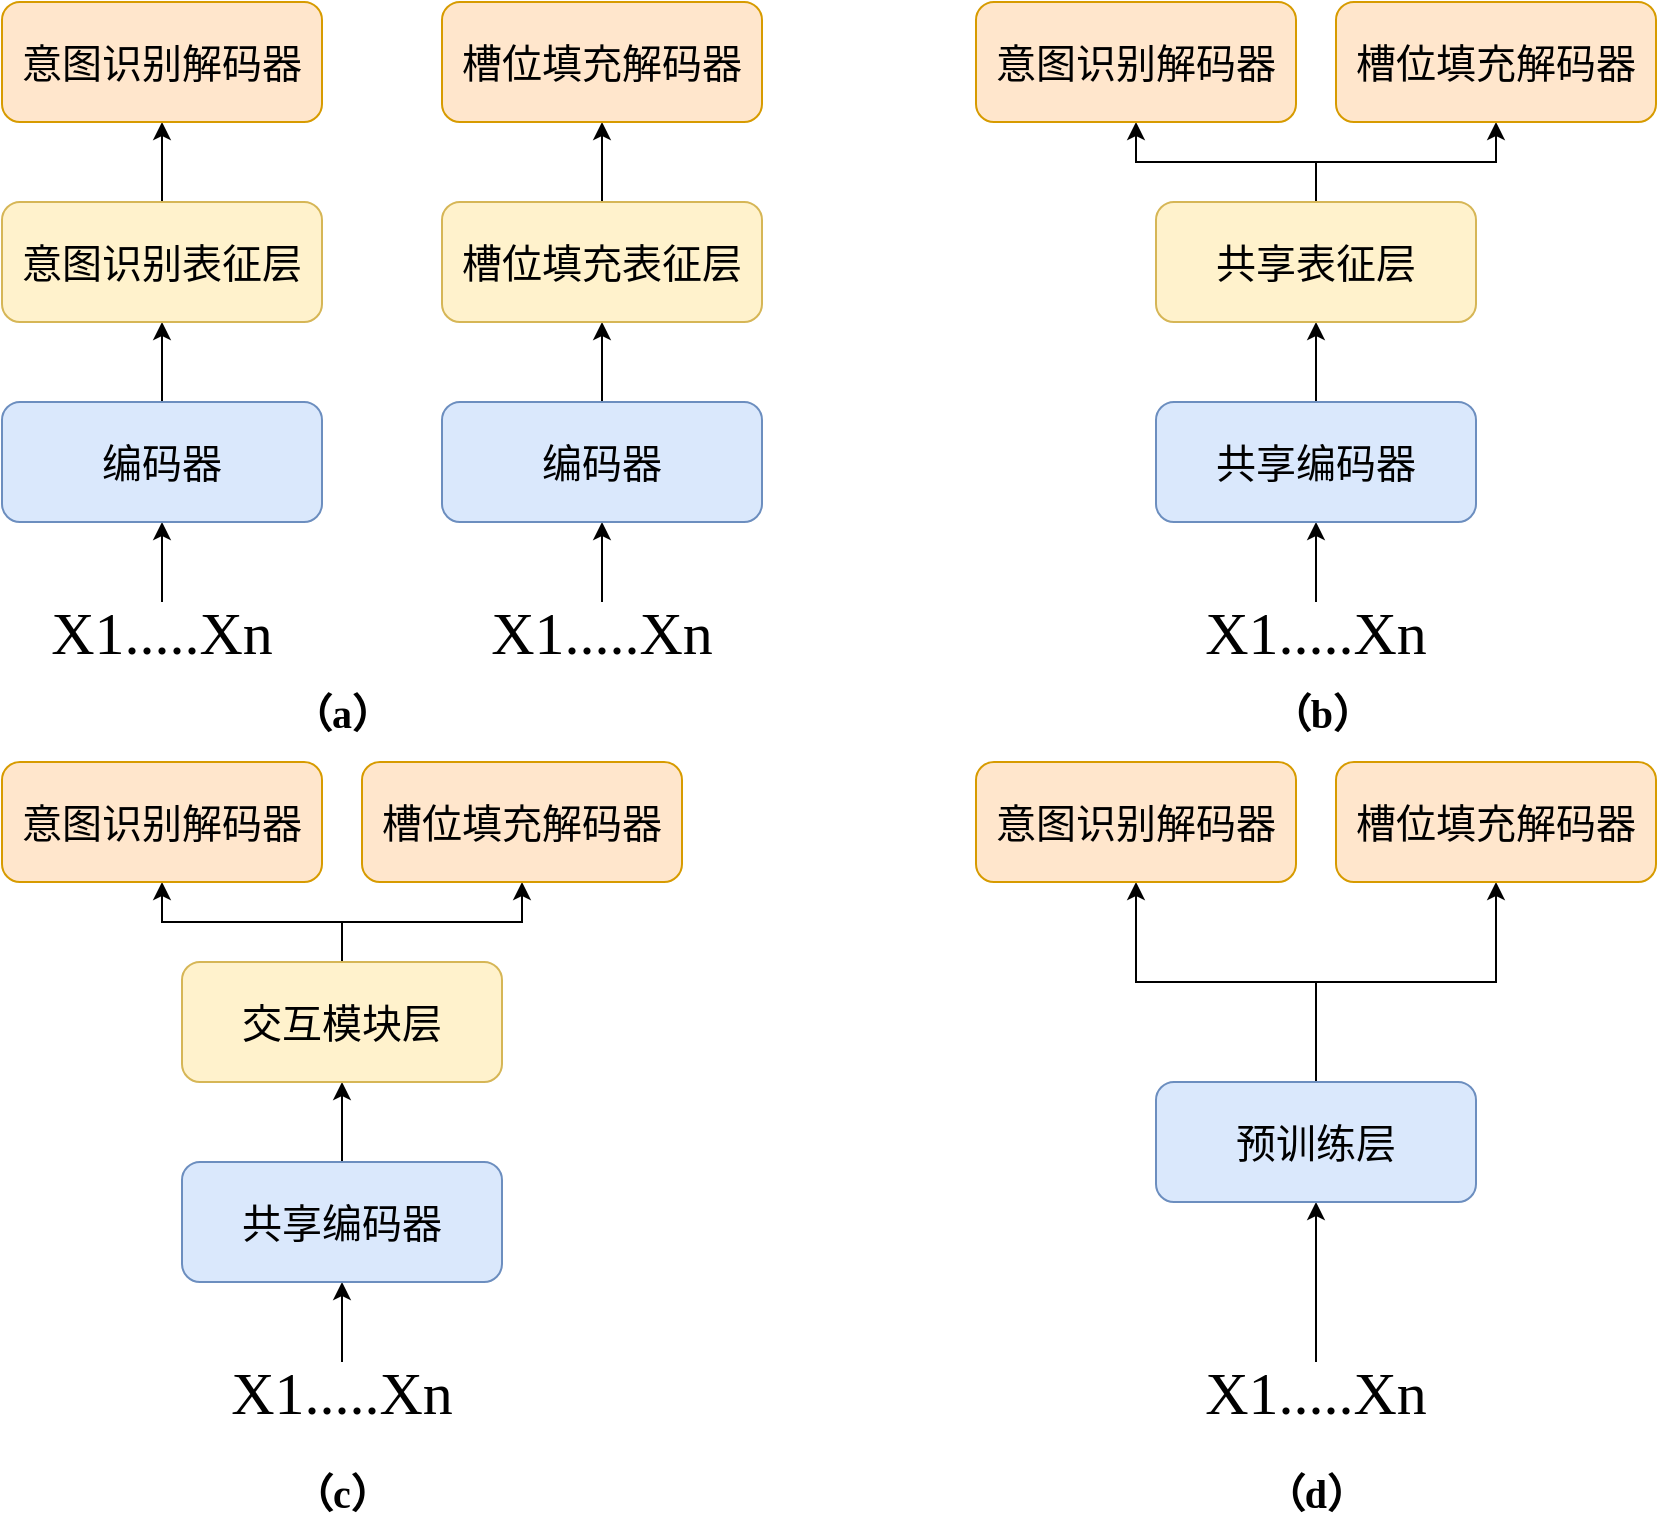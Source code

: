 <mxfile version="23.1.8" type="github">
  <diagram name="第 1 页" id="Dberdy4dZUjx69q1VtEc">
    <mxGraphModel dx="2074" dy="1118" grid="1" gridSize="10" guides="1" tooltips="1" connect="1" arrows="1" fold="1" page="1" pageScale="1" pageWidth="827" pageHeight="1169" math="0" shadow="0">
      <root>
        <mxCell id="0" />
        <mxCell id="1" parent="0" />
        <mxCell id="aFbI61cHflsxZHIWJsxg-5" style="edgeStyle=orthogonalEdgeStyle;rounded=0;orthogonalLoop=1;jettySize=auto;html=1;exitX=0.5;exitY=0;exitDx=0;exitDy=0;entryX=0.5;entryY=1;entryDx=0;entryDy=0;" edge="1" parent="1" source="aFbI61cHflsxZHIWJsxg-1" target="aFbI61cHflsxZHIWJsxg-2">
          <mxGeometry relative="1" as="geometry" />
        </mxCell>
        <mxCell id="aFbI61cHflsxZHIWJsxg-1" value="X1.....Xn" style="text;html=1;align=center;verticalAlign=middle;whiteSpace=wrap;rounded=0;fontFamily=Times New Roman;fontSize=30;" vertex="1" parent="1">
          <mxGeometry x="5" y="300" width="150" height="30" as="geometry" />
        </mxCell>
        <mxCell id="aFbI61cHflsxZHIWJsxg-6" style="edgeStyle=orthogonalEdgeStyle;rounded=0;orthogonalLoop=1;jettySize=auto;html=1;exitX=0.5;exitY=0;exitDx=0;exitDy=0;entryX=0.5;entryY=1;entryDx=0;entryDy=0;" edge="1" parent="1" source="aFbI61cHflsxZHIWJsxg-2" target="aFbI61cHflsxZHIWJsxg-3">
          <mxGeometry relative="1" as="geometry" />
        </mxCell>
        <mxCell id="aFbI61cHflsxZHIWJsxg-2" value="编码器" style="rounded=1;whiteSpace=wrap;html=1;fontFamily=Times New Roman;fontSize=20;fillColor=#dae8fc;strokeColor=#6c8ebf;" vertex="1" parent="1">
          <mxGeometry y="200" width="160" height="60" as="geometry" />
        </mxCell>
        <mxCell id="aFbI61cHflsxZHIWJsxg-7" style="edgeStyle=orthogonalEdgeStyle;rounded=0;orthogonalLoop=1;jettySize=auto;html=1;exitX=0.5;exitY=0;exitDx=0;exitDy=0;entryX=0.5;entryY=1;entryDx=0;entryDy=0;" edge="1" parent="1" source="aFbI61cHflsxZHIWJsxg-3" target="aFbI61cHflsxZHIWJsxg-4">
          <mxGeometry relative="1" as="geometry" />
        </mxCell>
        <mxCell id="aFbI61cHflsxZHIWJsxg-3" value="意图识别表征层" style="rounded=1;whiteSpace=wrap;html=1;fontFamily=Times New Roman;fontSize=20;fillColor=#fff2cc;strokeColor=#d6b656;" vertex="1" parent="1">
          <mxGeometry y="100" width="160" height="60" as="geometry" />
        </mxCell>
        <mxCell id="aFbI61cHflsxZHIWJsxg-4" value="意图识别解码器" style="rounded=1;whiteSpace=wrap;html=1;fontFamily=Times New Roman;fontSize=20;fillColor=#ffe6cc;strokeColor=#d79b00;" vertex="1" parent="1">
          <mxGeometry width="160" height="60" as="geometry" />
        </mxCell>
        <mxCell id="aFbI61cHflsxZHIWJsxg-8" style="edgeStyle=orthogonalEdgeStyle;rounded=0;orthogonalLoop=1;jettySize=auto;html=1;exitX=0.5;exitY=0;exitDx=0;exitDy=0;entryX=0.5;entryY=1;entryDx=0;entryDy=0;" edge="1" source="aFbI61cHflsxZHIWJsxg-9" target="aFbI61cHflsxZHIWJsxg-11" parent="1">
          <mxGeometry relative="1" as="geometry" />
        </mxCell>
        <mxCell id="aFbI61cHflsxZHIWJsxg-9" value="X1.....Xn" style="text;html=1;align=center;verticalAlign=middle;whiteSpace=wrap;rounded=0;fontFamily=Times New Roman;fontSize=30;" vertex="1" parent="1">
          <mxGeometry x="225" y="300" width="150" height="30" as="geometry" />
        </mxCell>
        <mxCell id="aFbI61cHflsxZHIWJsxg-10" style="edgeStyle=orthogonalEdgeStyle;rounded=0;orthogonalLoop=1;jettySize=auto;html=1;exitX=0.5;exitY=0;exitDx=0;exitDy=0;entryX=0.5;entryY=1;entryDx=0;entryDy=0;" edge="1" source="aFbI61cHflsxZHIWJsxg-11" target="aFbI61cHflsxZHIWJsxg-13" parent="1">
          <mxGeometry relative="1" as="geometry" />
        </mxCell>
        <mxCell id="aFbI61cHflsxZHIWJsxg-11" value="编码器" style="rounded=1;whiteSpace=wrap;html=1;fontFamily=Times New Roman;fontSize=20;fillColor=#dae8fc;strokeColor=#6c8ebf;" vertex="1" parent="1">
          <mxGeometry x="220" y="200" width="160" height="60" as="geometry" />
        </mxCell>
        <mxCell id="aFbI61cHflsxZHIWJsxg-12" style="edgeStyle=orthogonalEdgeStyle;rounded=0;orthogonalLoop=1;jettySize=auto;html=1;exitX=0.5;exitY=0;exitDx=0;exitDy=0;entryX=0.5;entryY=1;entryDx=0;entryDy=0;" edge="1" source="aFbI61cHflsxZHIWJsxg-13" target="aFbI61cHflsxZHIWJsxg-14" parent="1">
          <mxGeometry relative="1" as="geometry" />
        </mxCell>
        <mxCell id="aFbI61cHflsxZHIWJsxg-13" value="槽位填充表征层" style="rounded=1;whiteSpace=wrap;html=1;fontFamily=Times New Roman;fontSize=20;fillColor=#fff2cc;strokeColor=#d6b656;" vertex="1" parent="1">
          <mxGeometry x="220" y="100" width="160" height="60" as="geometry" />
        </mxCell>
        <mxCell id="aFbI61cHflsxZHIWJsxg-14" value="槽位填充解码器" style="rounded=1;whiteSpace=wrap;html=1;fontFamily=Times New Roman;fontSize=20;fillColor=#ffe6cc;strokeColor=#d79b00;" vertex="1" parent="1">
          <mxGeometry x="220" width="160" height="60" as="geometry" />
        </mxCell>
        <mxCell id="aFbI61cHflsxZHIWJsxg-15" style="edgeStyle=orthogonalEdgeStyle;rounded=0;orthogonalLoop=1;jettySize=auto;html=1;exitX=0.5;exitY=0;exitDx=0;exitDy=0;entryX=0.5;entryY=1;entryDx=0;entryDy=0;" edge="1" source="aFbI61cHflsxZHIWJsxg-16" target="aFbI61cHflsxZHIWJsxg-18" parent="1">
          <mxGeometry relative="1" as="geometry" />
        </mxCell>
        <mxCell id="aFbI61cHflsxZHIWJsxg-16" value="X1.....Xn" style="text;html=1;align=center;verticalAlign=middle;whiteSpace=wrap;rounded=0;fontFamily=Times New Roman;fontSize=30;" vertex="1" parent="1">
          <mxGeometry x="582" y="300" width="150" height="30" as="geometry" />
        </mxCell>
        <mxCell id="aFbI61cHflsxZHIWJsxg-17" style="edgeStyle=orthogonalEdgeStyle;rounded=0;orthogonalLoop=1;jettySize=auto;html=1;exitX=0.5;exitY=0;exitDx=0;exitDy=0;entryX=0.5;entryY=1;entryDx=0;entryDy=0;" edge="1" source="aFbI61cHflsxZHIWJsxg-18" target="aFbI61cHflsxZHIWJsxg-20" parent="1">
          <mxGeometry relative="1" as="geometry" />
        </mxCell>
        <mxCell id="aFbI61cHflsxZHIWJsxg-18" value="共享编码器" style="rounded=1;whiteSpace=wrap;html=1;fontFamily=Times New Roman;fontSize=20;fillColor=#dae8fc;strokeColor=#6c8ebf;" vertex="1" parent="1">
          <mxGeometry x="577" y="200" width="160" height="60" as="geometry" />
        </mxCell>
        <mxCell id="aFbI61cHflsxZHIWJsxg-19" style="edgeStyle=orthogonalEdgeStyle;rounded=0;orthogonalLoop=1;jettySize=auto;html=1;exitX=0.5;exitY=0;exitDx=0;exitDy=0;entryX=0.5;entryY=1;entryDx=0;entryDy=0;" edge="1" source="aFbI61cHflsxZHIWJsxg-20" target="aFbI61cHflsxZHIWJsxg-21" parent="1">
          <mxGeometry relative="1" as="geometry" />
        </mxCell>
        <mxCell id="aFbI61cHflsxZHIWJsxg-23" style="edgeStyle=orthogonalEdgeStyle;rounded=0;orthogonalLoop=1;jettySize=auto;html=1;exitX=0.5;exitY=0;exitDx=0;exitDy=0;entryX=0.5;entryY=1;entryDx=0;entryDy=0;" edge="1" parent="1" source="aFbI61cHflsxZHIWJsxg-20" target="aFbI61cHflsxZHIWJsxg-22">
          <mxGeometry relative="1" as="geometry" />
        </mxCell>
        <mxCell id="aFbI61cHflsxZHIWJsxg-20" value="共享表征层" style="rounded=1;whiteSpace=wrap;html=1;fontFamily=Times New Roman;fontSize=20;fillColor=#fff2cc;strokeColor=#d6b656;" vertex="1" parent="1">
          <mxGeometry x="577" y="100" width="160" height="60" as="geometry" />
        </mxCell>
        <mxCell id="aFbI61cHflsxZHIWJsxg-21" value="意图识别解码器" style="rounded=1;whiteSpace=wrap;html=1;fontFamily=Times New Roman;fontSize=20;fillColor=#ffe6cc;strokeColor=#d79b00;" vertex="1" parent="1">
          <mxGeometry x="487" width="160" height="60" as="geometry" />
        </mxCell>
        <mxCell id="aFbI61cHflsxZHIWJsxg-22" value="槽位填充解码器" style="rounded=1;whiteSpace=wrap;html=1;fontFamily=Times New Roman;fontSize=20;fillColor=#ffe6cc;strokeColor=#d79b00;" vertex="1" parent="1">
          <mxGeometry x="667" width="160" height="60" as="geometry" />
        </mxCell>
        <mxCell id="aFbI61cHflsxZHIWJsxg-24" style="edgeStyle=orthogonalEdgeStyle;rounded=0;orthogonalLoop=1;jettySize=auto;html=1;exitX=0.5;exitY=0;exitDx=0;exitDy=0;entryX=0.5;entryY=1;entryDx=0;entryDy=0;" edge="1" source="aFbI61cHflsxZHIWJsxg-25" target="aFbI61cHflsxZHIWJsxg-27" parent="1">
          <mxGeometry relative="1" as="geometry" />
        </mxCell>
        <mxCell id="aFbI61cHflsxZHIWJsxg-25" value="X1.....Xn" style="text;html=1;align=center;verticalAlign=middle;whiteSpace=wrap;rounded=0;fontFamily=Times New Roman;fontSize=30;" vertex="1" parent="1">
          <mxGeometry x="95" y="680" width="150" height="30" as="geometry" />
        </mxCell>
        <mxCell id="aFbI61cHflsxZHIWJsxg-26" style="edgeStyle=orthogonalEdgeStyle;rounded=0;orthogonalLoop=1;jettySize=auto;html=1;exitX=0.5;exitY=0;exitDx=0;exitDy=0;entryX=0.5;entryY=1;entryDx=0;entryDy=0;" edge="1" source="aFbI61cHflsxZHIWJsxg-27" target="aFbI61cHflsxZHIWJsxg-30" parent="1">
          <mxGeometry relative="1" as="geometry" />
        </mxCell>
        <mxCell id="aFbI61cHflsxZHIWJsxg-27" value="共享编码器" style="rounded=1;whiteSpace=wrap;html=1;fontFamily=Times New Roman;fontSize=20;fillColor=#dae8fc;strokeColor=#6c8ebf;" vertex="1" parent="1">
          <mxGeometry x="90" y="580" width="160" height="60" as="geometry" />
        </mxCell>
        <mxCell id="aFbI61cHflsxZHIWJsxg-28" style="edgeStyle=orthogonalEdgeStyle;rounded=0;orthogonalLoop=1;jettySize=auto;html=1;exitX=0.5;exitY=0;exitDx=0;exitDy=0;entryX=0.5;entryY=1;entryDx=0;entryDy=0;" edge="1" source="aFbI61cHflsxZHIWJsxg-30" target="aFbI61cHflsxZHIWJsxg-31" parent="1">
          <mxGeometry relative="1" as="geometry" />
        </mxCell>
        <mxCell id="aFbI61cHflsxZHIWJsxg-29" style="edgeStyle=orthogonalEdgeStyle;rounded=0;orthogonalLoop=1;jettySize=auto;html=1;exitX=0.5;exitY=0;exitDx=0;exitDy=0;entryX=0.5;entryY=1;entryDx=0;entryDy=0;" edge="1" source="aFbI61cHflsxZHIWJsxg-30" target="aFbI61cHflsxZHIWJsxg-32" parent="1">
          <mxGeometry relative="1" as="geometry" />
        </mxCell>
        <mxCell id="aFbI61cHflsxZHIWJsxg-30" value="交互模块层" style="rounded=1;whiteSpace=wrap;html=1;fontFamily=Times New Roman;fontSize=20;fillColor=#fff2cc;strokeColor=#d6b656;" vertex="1" parent="1">
          <mxGeometry x="90" y="480" width="160" height="60" as="geometry" />
        </mxCell>
        <mxCell id="aFbI61cHflsxZHIWJsxg-31" value="意图识别解码器" style="rounded=1;whiteSpace=wrap;html=1;fontFamily=Times New Roman;fontSize=20;fillColor=#ffe6cc;strokeColor=#d79b00;" vertex="1" parent="1">
          <mxGeometry y="380" width="160" height="60" as="geometry" />
        </mxCell>
        <mxCell id="aFbI61cHflsxZHIWJsxg-32" value="槽位填充解码器" style="rounded=1;whiteSpace=wrap;html=1;fontFamily=Times New Roman;fontSize=20;fillColor=#ffe6cc;strokeColor=#d79b00;" vertex="1" parent="1">
          <mxGeometry x="180" y="380" width="160" height="60" as="geometry" />
        </mxCell>
        <mxCell id="aFbI61cHflsxZHIWJsxg-42" style="edgeStyle=orthogonalEdgeStyle;rounded=0;orthogonalLoop=1;jettySize=auto;html=1;exitX=0.5;exitY=0;exitDx=0;exitDy=0;entryX=0.5;entryY=1;entryDx=0;entryDy=0;" edge="1" parent="1" source="aFbI61cHflsxZHIWJsxg-34" target="aFbI61cHflsxZHIWJsxg-39">
          <mxGeometry relative="1" as="geometry" />
        </mxCell>
        <mxCell id="aFbI61cHflsxZHIWJsxg-34" value="X1.....Xn" style="text;html=1;align=center;verticalAlign=middle;whiteSpace=wrap;rounded=0;fontFamily=Times New Roman;fontSize=30;" vertex="1" parent="1">
          <mxGeometry x="582" y="680" width="150" height="30" as="geometry" />
        </mxCell>
        <mxCell id="aFbI61cHflsxZHIWJsxg-37" style="edgeStyle=orthogonalEdgeStyle;rounded=0;orthogonalLoop=1;jettySize=auto;html=1;exitX=0.5;exitY=0;exitDx=0;exitDy=0;entryX=0.5;entryY=1;entryDx=0;entryDy=0;" edge="1" source="aFbI61cHflsxZHIWJsxg-39" target="aFbI61cHflsxZHIWJsxg-40" parent="1">
          <mxGeometry relative="1" as="geometry" />
        </mxCell>
        <mxCell id="aFbI61cHflsxZHIWJsxg-38" style="edgeStyle=orthogonalEdgeStyle;rounded=0;orthogonalLoop=1;jettySize=auto;html=1;exitX=0.5;exitY=0;exitDx=0;exitDy=0;entryX=0.5;entryY=1;entryDx=0;entryDy=0;" edge="1" source="aFbI61cHflsxZHIWJsxg-39" target="aFbI61cHflsxZHIWJsxg-41" parent="1">
          <mxGeometry relative="1" as="geometry" />
        </mxCell>
        <mxCell id="aFbI61cHflsxZHIWJsxg-39" value="预训练层" style="rounded=1;whiteSpace=wrap;html=1;fontFamily=Times New Roman;fontSize=20;fillColor=#dae8fc;strokeColor=#6c8ebf;" vertex="1" parent="1">
          <mxGeometry x="577" y="540" width="160" height="60" as="geometry" />
        </mxCell>
        <mxCell id="aFbI61cHflsxZHIWJsxg-40" value="意图识别解码器" style="rounded=1;whiteSpace=wrap;html=1;fontFamily=Times New Roman;fontSize=20;fillColor=#ffe6cc;strokeColor=#d79b00;" vertex="1" parent="1">
          <mxGeometry x="487" y="380" width="160" height="60" as="geometry" />
        </mxCell>
        <mxCell id="aFbI61cHflsxZHIWJsxg-41" value="槽位填充解码器" style="rounded=1;whiteSpace=wrap;html=1;fontFamily=Times New Roman;fontSize=20;fillColor=#ffe6cc;strokeColor=#d79b00;" vertex="1" parent="1">
          <mxGeometry x="667" y="380" width="160" height="60" as="geometry" />
        </mxCell>
        <mxCell id="aFbI61cHflsxZHIWJsxg-43" value="（a）" style="text;html=1;align=center;verticalAlign=middle;whiteSpace=wrap;rounded=0;fontFamily=Times New Roman;fontStyle=1;fontSize=20;" vertex="1" parent="1">
          <mxGeometry x="140" y="340" width="60" height="30" as="geometry" />
        </mxCell>
        <mxCell id="aFbI61cHflsxZHIWJsxg-44" value="（b）" style="text;html=1;align=center;verticalAlign=middle;whiteSpace=wrap;rounded=0;fontFamily=Times New Roman;fontStyle=1;fontSize=20;" vertex="1" parent="1">
          <mxGeometry x="630" y="340" width="60" height="30" as="geometry" />
        </mxCell>
        <mxCell id="aFbI61cHflsxZHIWJsxg-45" value="（c）" style="text;html=1;align=center;verticalAlign=middle;whiteSpace=wrap;rounded=0;fontFamily=Times New Roman;fontStyle=1;fontSize=20;" vertex="1" parent="1">
          <mxGeometry x="140" y="730" width="60" height="30" as="geometry" />
        </mxCell>
        <mxCell id="aFbI61cHflsxZHIWJsxg-46" value="（d）" style="text;html=1;align=center;verticalAlign=middle;whiteSpace=wrap;rounded=0;fontFamily=Times New Roman;fontStyle=1;fontSize=20;" vertex="1" parent="1">
          <mxGeometry x="627" y="730" width="60" height="30" as="geometry" />
        </mxCell>
      </root>
    </mxGraphModel>
  </diagram>
</mxfile>
